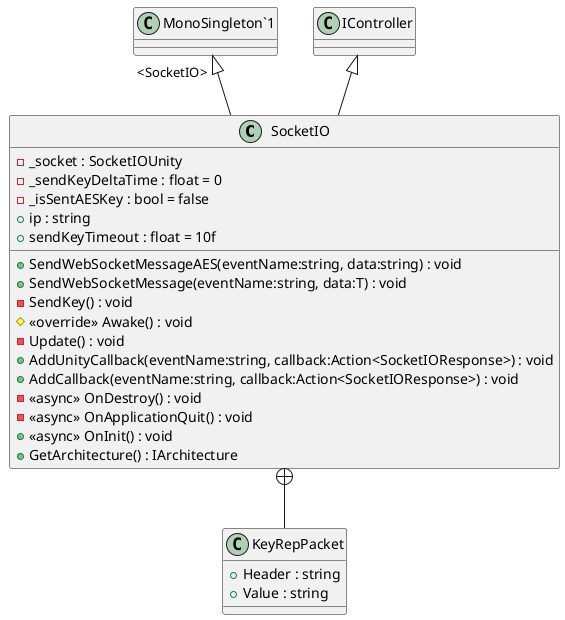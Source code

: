 @startuml
class SocketIO {
    - _socket : SocketIOUnity
    - _sendKeyDeltaTime : float = 0
    - _isSentAESKey : bool = false
    + ip : string
    + sendKeyTimeout : float = 10f
    + SendWebSocketMessageAES(eventName:string, data:string) : void
    + SendWebSocketMessage(eventName:string, data:T) : void
    - SendKey() : void
    # <<override>> Awake() : void
    - Update() : void
    + AddUnityCallback(eventName:string, callback:Action<SocketIOResponse>) : void
    + AddCallback(eventName:string, callback:Action<SocketIOResponse>) : void
    - <<async>> OnDestroy() : void
    - <<async>> OnApplicationQuit() : void
    + <<async>> OnInit() : void
    + GetArchitecture() : IArchitecture
}
class KeyRepPacket {
    + Header : string
    + Value : string
}
"MonoSingleton`1" "<SocketIO>" <|-- SocketIO
IController <|-- SocketIO
SocketIO +-- KeyRepPacket
@enduml
